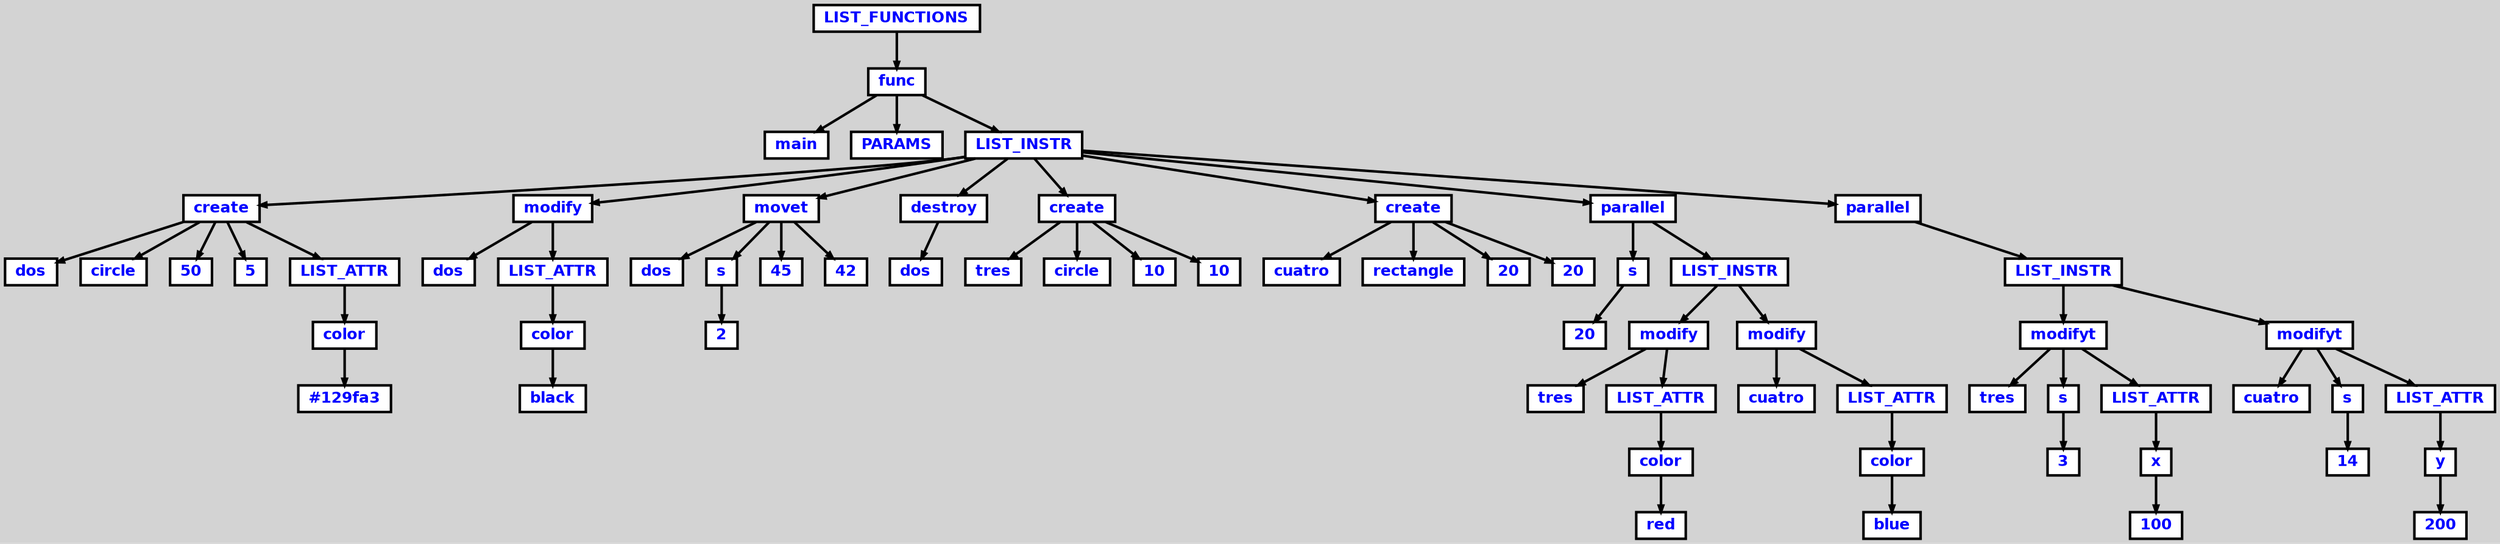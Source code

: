 digraph {

	ordering=out;
	ranksep=.4;
	bgcolor="lightgrey"; node [shape=box, fixedsize=false, fontsize=12, fontname="Helvetica-bold", fontcolor="blue"
		width=.25, height=.25, color="black", fillcolor="white", style="filled, solid, bold"];
	edge [arrowsize=.5, color="black", style="bold"]

  n0 [label="LIST_FUNCTIONS"];
  n1 [label="func"];
  n1 [label="func"];
  n2 [label="main"];
  n3 [label="PARAMS"];
  n4 [label="LIST_INSTR"];
  n4 [label="LIST_INSTR"];
  n5 [label="create"];
  n5 [label="create"];
  n6 [label="dos"];
  n7 [label="circle"];
  n8 [label="50"];
  n9 [label="5"];
  n10 [label="LIST_ATTR"];
  n10 [label="LIST_ATTR"];
  n11 [label="color"];
  n11 [label="color"];
  n12 [label="#129fa3"];
  n13 [label="modify"];
  n13 [label="modify"];
  n14 [label="dos"];
  n15 [label="LIST_ATTR"];
  n15 [label="LIST_ATTR"];
  n16 [label="color"];
  n16 [label="color"];
  n17 [label="black"];
  n18 [label="movet"];
  n18 [label="movet"];
  n19 [label="dos"];
  n20 [label="s"];
  n20 [label="s"];
  n21 [label="2"];
  n22 [label="45"];
  n23 [label="42"];
  n24 [label="destroy"];
  n24 [label="destroy"];
  n25 [label="dos"];
  n26 [label="create"];
  n26 [label="create"];
  n27 [label="tres"];
  n28 [label="circle"];
  n29 [label="10"];
  n30 [label="10"];
  n31 [label="create"];
  n31 [label="create"];
  n32 [label="cuatro"];
  n33 [label="rectangle"];
  n34 [label="20"];
  n35 [label="20"];
  n36 [label="parallel"];
  n36 [label="parallel"];
  n37 [label="s"];
  n37 [label="s"];
  n38 [label="20"];
  n39 [label="LIST_INSTR"];
  n39 [label="LIST_INSTR"];
  n40 [label="modify"];
  n40 [label="modify"];
  n41 [label="tres"];
  n42 [label="LIST_ATTR"];
  n42 [label="LIST_ATTR"];
  n43 [label="color"];
  n43 [label="color"];
  n44 [label="red"];
  n45 [label="modify"];
  n45 [label="modify"];
  n46 [label="cuatro"];
  n47 [label="LIST_ATTR"];
  n47 [label="LIST_ATTR"];
  n48 [label="color"];
  n48 [label="color"];
  n49 [label="blue"];
  n50 [label="parallel"];
  n50 [label="parallel"];
  n51 [label="LIST_INSTR"];
  n51 [label="LIST_INSTR"];
  n52 [label="modifyt"];
  n52 [label="modifyt"];
  n53 [label="tres"];
  n54 [label="s"];
  n54 [label="s"];
  n55 [label="3"];
  n56 [label="LIST_ATTR"];
  n56 [label="LIST_ATTR"];
  n57 [label="x"];
  n57 [label="x"];
  n58 [label="100"];
  n59 [label="modifyt"];
  n59 [label="modifyt"];
  n60 [label="cuatro"];
  n61 [label="s"];
  n61 [label="s"];
  n62 [label="14"];
  n63 [label="LIST_ATTR"];
  n63 [label="LIST_ATTR"];
  n64 [label="y"];
  n64 [label="y"];
  n65 [label="200"];

  n0 -> n1 // "LIST_FUNCTIONS" -> "func"
  n1 -> n2 // "func" -> "main"
  n1 -> n3 // "func" -> "PARAMS"
  n1 -> n4 // "func" -> "LIST_INSTR"
  n4 -> n5 // "LIST_INSTR" -> "create"
  n5 -> n6 // "create" -> "dos"
  n5 -> n7 // "create" -> "circle"
  n5 -> n8 // "create" -> "50"
  n5 -> n9 // "create" -> "5"
  n5 -> n10 // "create" -> "LIST_ATTR"
  n10 -> n11 // "LIST_ATTR" -> "color"
  n11 -> n12 // "color" -> "#129fa3"
  n4 -> n13 // "LIST_INSTR" -> "modify"
  n13 -> n14 // "modify" -> "dos"
  n13 -> n15 // "modify" -> "LIST_ATTR"
  n15 -> n16 // "LIST_ATTR" -> "color"
  n16 -> n17 // "color" -> "black"
  n4 -> n18 // "LIST_INSTR" -> "movet"
  n18 -> n19 // "movet" -> "dos"
  n18 -> n20 // "movet" -> "s"
  n20 -> n21 // "s" -> "2"
  n18 -> n22 // "movet" -> "45"
  n18 -> n23 // "movet" -> "42"
  n4 -> n24 // "LIST_INSTR" -> "destroy"
  n24 -> n25 // "destroy" -> "dos"
  n4 -> n26 // "LIST_INSTR" -> "create"
  n26 -> n27 // "create" -> "tres"
  n26 -> n28 // "create" -> "circle"
  n26 -> n29 // "create" -> "10"
  n26 -> n30 // "create" -> "10"
  n4 -> n31 // "LIST_INSTR" -> "create"
  n31 -> n32 // "create" -> "cuatro"
  n31 -> n33 // "create" -> "rectangle"
  n31 -> n34 // "create" -> "20"
  n31 -> n35 // "create" -> "20"
  n4 -> n36 // "LIST_INSTR" -> "parallel"
  n36 -> n37 // "parallel" -> "s"
  n37 -> n38 // "s" -> "20"
  n36 -> n39 // "parallel" -> "LIST_INSTR"
  n39 -> n40 // "LIST_INSTR" -> "modify"
  n40 -> n41 // "modify" -> "tres"
  n40 -> n42 // "modify" -> "LIST_ATTR"
  n42 -> n43 // "LIST_ATTR" -> "color"
  n43 -> n44 // "color" -> "red"
  n39 -> n45 // "LIST_INSTR" -> "modify"
  n45 -> n46 // "modify" -> "cuatro"
  n45 -> n47 // "modify" -> "LIST_ATTR"
  n47 -> n48 // "LIST_ATTR" -> "color"
  n48 -> n49 // "color" -> "blue"
  n4 -> n50 // "LIST_INSTR" -> "parallel"
  n50 -> n51 // "parallel" -> "LIST_INSTR"
  n51 -> n52 // "LIST_INSTR" -> "modifyt"
  n52 -> n53 // "modifyt" -> "tres"
  n52 -> n54 // "modifyt" -> "s"
  n54 -> n55 // "s" -> "3"
  n52 -> n56 // "modifyt" -> "LIST_ATTR"
  n56 -> n57 // "LIST_ATTR" -> "x"
  n57 -> n58 // "x" -> "100"
  n51 -> n59 // "LIST_INSTR" -> "modifyt"
  n59 -> n60 // "modifyt" -> "cuatro"
  n59 -> n61 // "modifyt" -> "s"
  n61 -> n62 // "s" -> "14"
  n59 -> n63 // "modifyt" -> "LIST_ATTR"
  n63 -> n64 // "LIST_ATTR" -> "y"
  n64 -> n65 // "y" -> "200"

}
